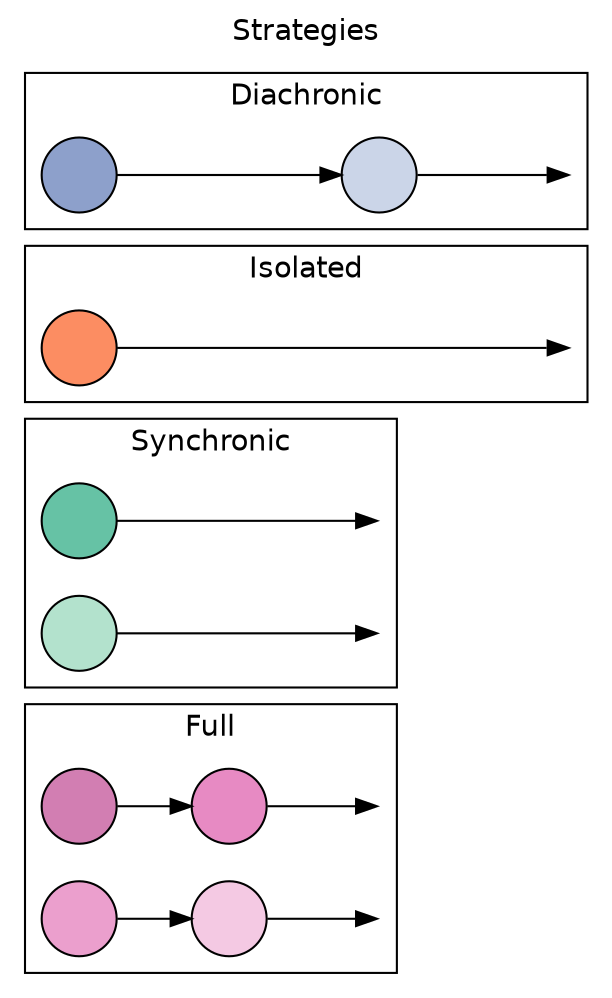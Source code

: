digraph {
  rankdir=LR;
  label="Strategies";
  labelloc=t;
  fontname=helvetica;
  // bgcolor=transparent;

  node[fontname=helvetica label="" style=filled shape=circle];

  // Set cluster order (top to bottom) by initializing
  // nodes in each cluster starting from bottom to top
  k1a, s1, solo, d1;

  // Colors are people
  s1[fillcolor="#66C2A5"];
  s2[fillcolor="#b3e2cd"];
  d1[fillcolor="#8DA0CB"];
  d2[fillcolor="#cbd5e8"];
  solo[fillcolor="#FC8D62"];

  k1a[fillcolor="#d27eb2"];
  k2a[fillcolor="#e78ac3"];
  k1b[fillcolor="#eb9fcd"];
  k2b[fillcolor="#f4c9e3"];

  // Invisible last nodes
  dinv1, soloinv1, sinv1, sinv2, kinva, kinvb[style=invis width=0];

  subgraph cluster1 {
    label="Diachronic";
    d1 -> d2 -> dinv1[minlen=2];
  }

  subgraph cluster2 {
    label="Isolated";
    solo -> soloinv1[minlen=4];
  }

  subgraph cluster3 {
    label="Synchronic";
    s1 -> sinv1[minlen=2];
    s2 -> sinv2[minlen=2];
  }

  subgraph cluster4 {
    label="Full";
    k1a -> k2a -> kinva;
    k1b -> k2b -> kinvb;
  }
}

